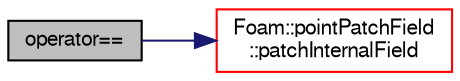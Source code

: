 digraph "operator=="
{
  bgcolor="transparent";
  edge [fontname="FreeSans",fontsize="10",labelfontname="FreeSans",labelfontsize="10"];
  node [fontname="FreeSans",fontsize="10",shape=record];
  rankdir="LR";
  Node1 [label="operator==",height=0.2,width=0.4,color="black", fillcolor="grey75", style="filled" fontcolor="black"];
  Node1 -> Node2 [color="midnightblue",fontsize="10",style="solid",fontname="FreeSans"];
  Node2 [label="Foam::pointPatchField\l::patchInternalField",height=0.2,width=0.4,color="red",URL="$a01838.html#a55f0207e7ce4f6665c34901bb01c6439",tooltip="Return field created from appropriate internal field values. "];
}

